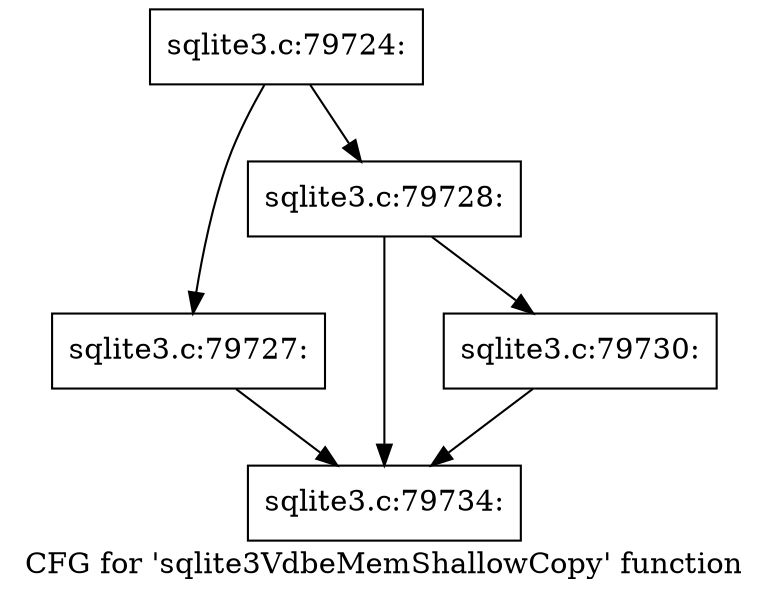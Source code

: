 digraph "CFG for 'sqlite3VdbeMemShallowCopy' function" {
	label="CFG for 'sqlite3VdbeMemShallowCopy' function";

	Node0x55c0f7ec2500 [shape=record,label="{sqlite3.c:79724:}"];
	Node0x55c0f7ec2500 -> Node0x55c0f7ec4130;
	Node0x55c0f7ec2500 -> Node0x55c0f7ec4180;
	Node0x55c0f7ec4130 [shape=record,label="{sqlite3.c:79727:}"];
	Node0x55c0f7ec4130 -> Node0x55c0f7ec4bc0;
	Node0x55c0f7ec4180 [shape=record,label="{sqlite3.c:79728:}"];
	Node0x55c0f7ec4180 -> Node0x55c0f5445640;
	Node0x55c0f7ec4180 -> Node0x55c0f7ec4bc0;
	Node0x55c0f5445640 [shape=record,label="{sqlite3.c:79730:}"];
	Node0x55c0f5445640 -> Node0x55c0f7ec4bc0;
	Node0x55c0f7ec4bc0 [shape=record,label="{sqlite3.c:79734:}"];
}
